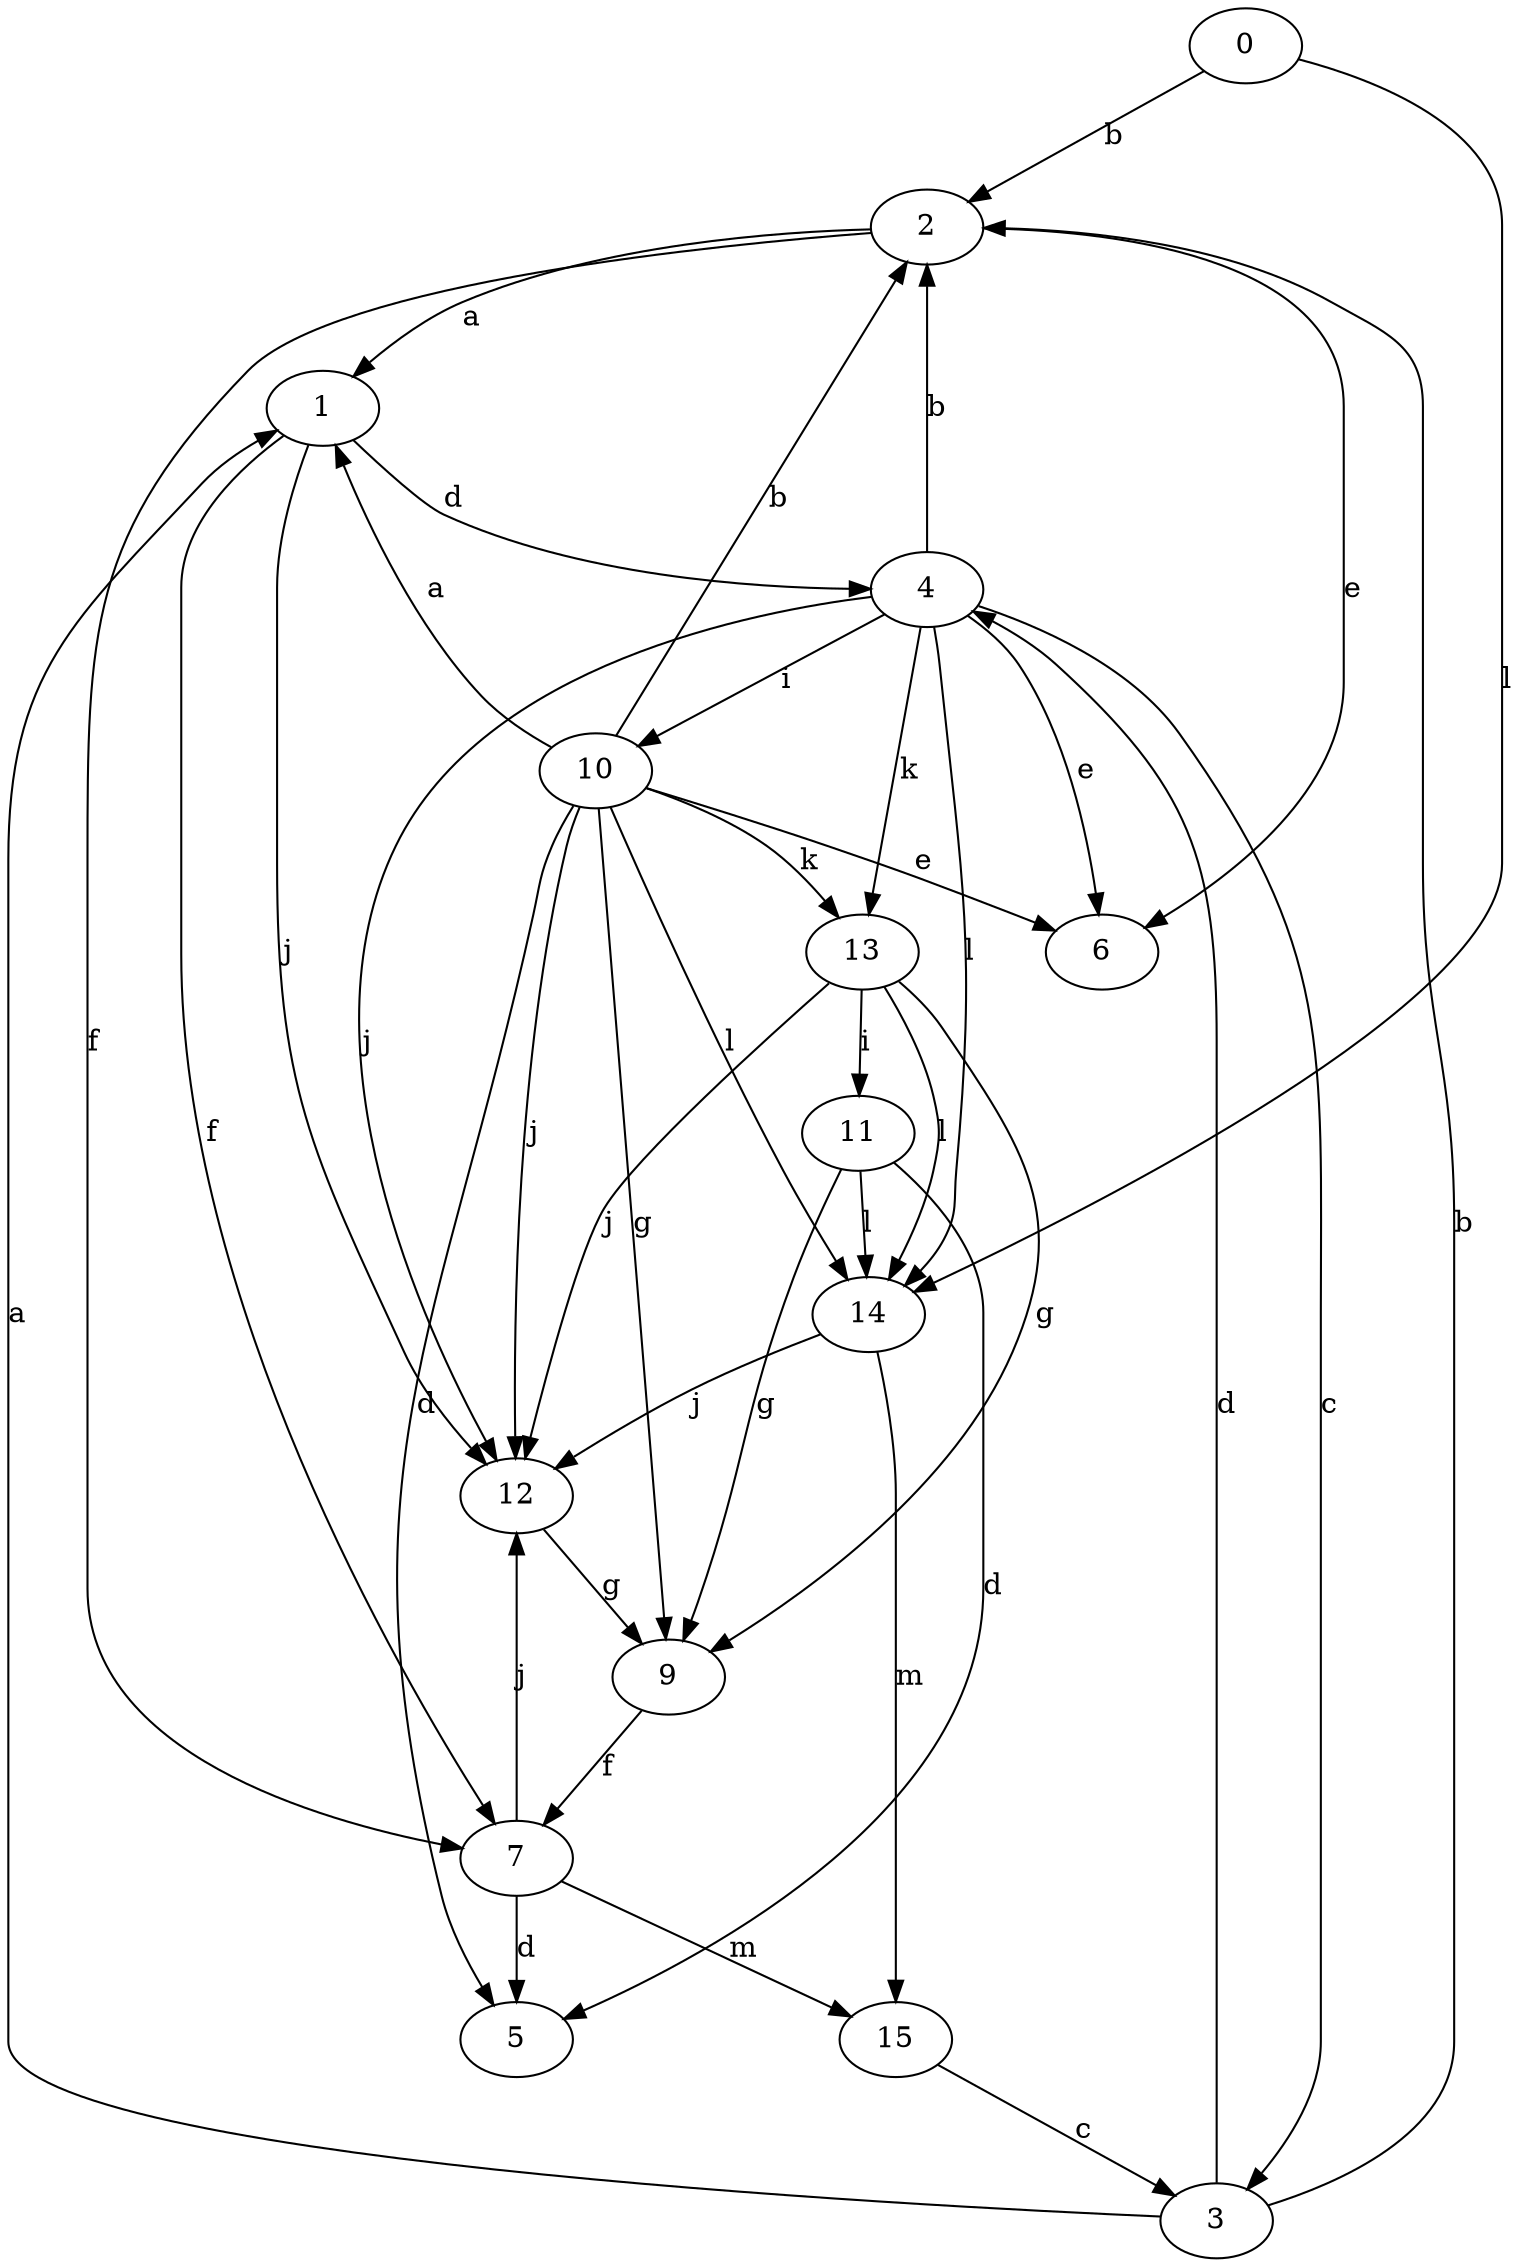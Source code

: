 strict digraph  {
0;
1;
2;
3;
4;
5;
6;
7;
9;
10;
11;
12;
13;
14;
15;
0 -> 2  [label=b];
0 -> 14  [label=l];
1 -> 4  [label=d];
1 -> 7  [label=f];
1 -> 12  [label=j];
2 -> 1  [label=a];
2 -> 6  [label=e];
2 -> 7  [label=f];
3 -> 1  [label=a];
3 -> 2  [label=b];
3 -> 4  [label=d];
4 -> 2  [label=b];
4 -> 3  [label=c];
4 -> 6  [label=e];
4 -> 10  [label=i];
4 -> 12  [label=j];
4 -> 13  [label=k];
4 -> 14  [label=l];
7 -> 5  [label=d];
7 -> 12  [label=j];
7 -> 15  [label=m];
9 -> 7  [label=f];
10 -> 1  [label=a];
10 -> 2  [label=b];
10 -> 5  [label=d];
10 -> 6  [label=e];
10 -> 9  [label=g];
10 -> 12  [label=j];
10 -> 13  [label=k];
10 -> 14  [label=l];
11 -> 5  [label=d];
11 -> 9  [label=g];
11 -> 14  [label=l];
12 -> 9  [label=g];
13 -> 9  [label=g];
13 -> 11  [label=i];
13 -> 12  [label=j];
13 -> 14  [label=l];
14 -> 12  [label=j];
14 -> 15  [label=m];
15 -> 3  [label=c];
}
